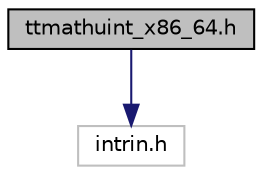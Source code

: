 digraph "ttmathuint_x86_64.h"
{
 // LATEX_PDF_SIZE
  edge [fontname="Helvetica",fontsize="10",labelfontname="Helvetica",labelfontsize="10"];
  node [fontname="Helvetica",fontsize="10",shape=record];
  Node0 [label="ttmathuint_x86_64.h",height=0.2,width=0.4,color="black", fillcolor="grey75", style="filled", fontcolor="black",tooltip="template class UInt<uint> with assembler code for 64bit x86_64 processors"];
  Node0 -> Node1 [color="midnightblue",fontsize="10",style="solid",fontname="Helvetica"];
  Node1 [label="intrin.h",height=0.2,width=0.4,color="grey75", fillcolor="white", style="filled",tooltip=" "];
}
